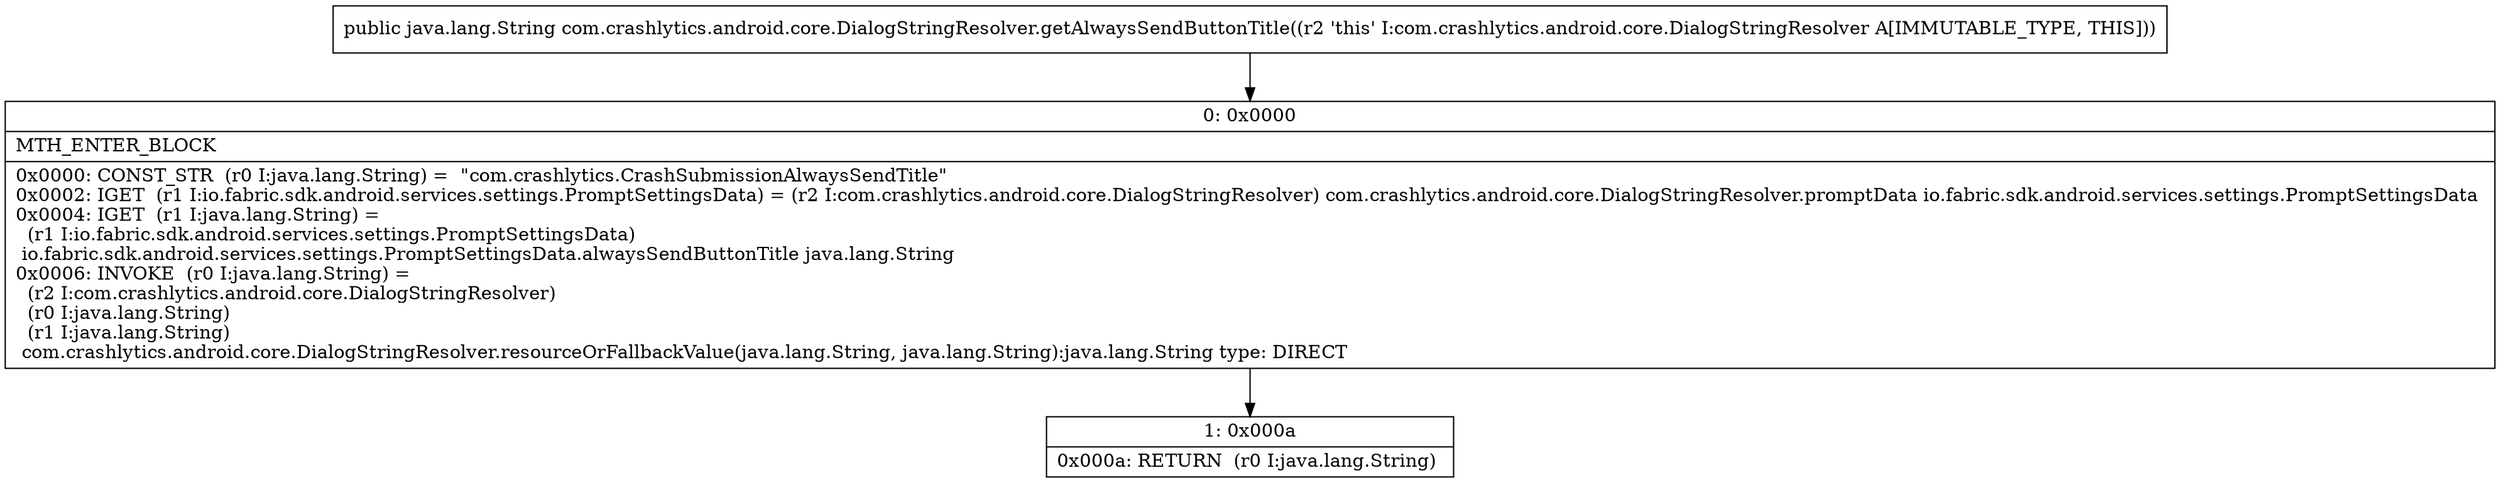 digraph "CFG forcom.crashlytics.android.core.DialogStringResolver.getAlwaysSendButtonTitle()Ljava\/lang\/String;" {
Node_0 [shape=record,label="{0\:\ 0x0000|MTH_ENTER_BLOCK\l|0x0000: CONST_STR  (r0 I:java.lang.String) =  \"com.crashlytics.CrashSubmissionAlwaysSendTitle\" \l0x0002: IGET  (r1 I:io.fabric.sdk.android.services.settings.PromptSettingsData) = (r2 I:com.crashlytics.android.core.DialogStringResolver) com.crashlytics.android.core.DialogStringResolver.promptData io.fabric.sdk.android.services.settings.PromptSettingsData \l0x0004: IGET  (r1 I:java.lang.String) = \l  (r1 I:io.fabric.sdk.android.services.settings.PromptSettingsData)\l io.fabric.sdk.android.services.settings.PromptSettingsData.alwaysSendButtonTitle java.lang.String \l0x0006: INVOKE  (r0 I:java.lang.String) = \l  (r2 I:com.crashlytics.android.core.DialogStringResolver)\l  (r0 I:java.lang.String)\l  (r1 I:java.lang.String)\l com.crashlytics.android.core.DialogStringResolver.resourceOrFallbackValue(java.lang.String, java.lang.String):java.lang.String type: DIRECT \l}"];
Node_1 [shape=record,label="{1\:\ 0x000a|0x000a: RETURN  (r0 I:java.lang.String) \l}"];
MethodNode[shape=record,label="{public java.lang.String com.crashlytics.android.core.DialogStringResolver.getAlwaysSendButtonTitle((r2 'this' I:com.crashlytics.android.core.DialogStringResolver A[IMMUTABLE_TYPE, THIS])) }"];
MethodNode -> Node_0;
Node_0 -> Node_1;
}

